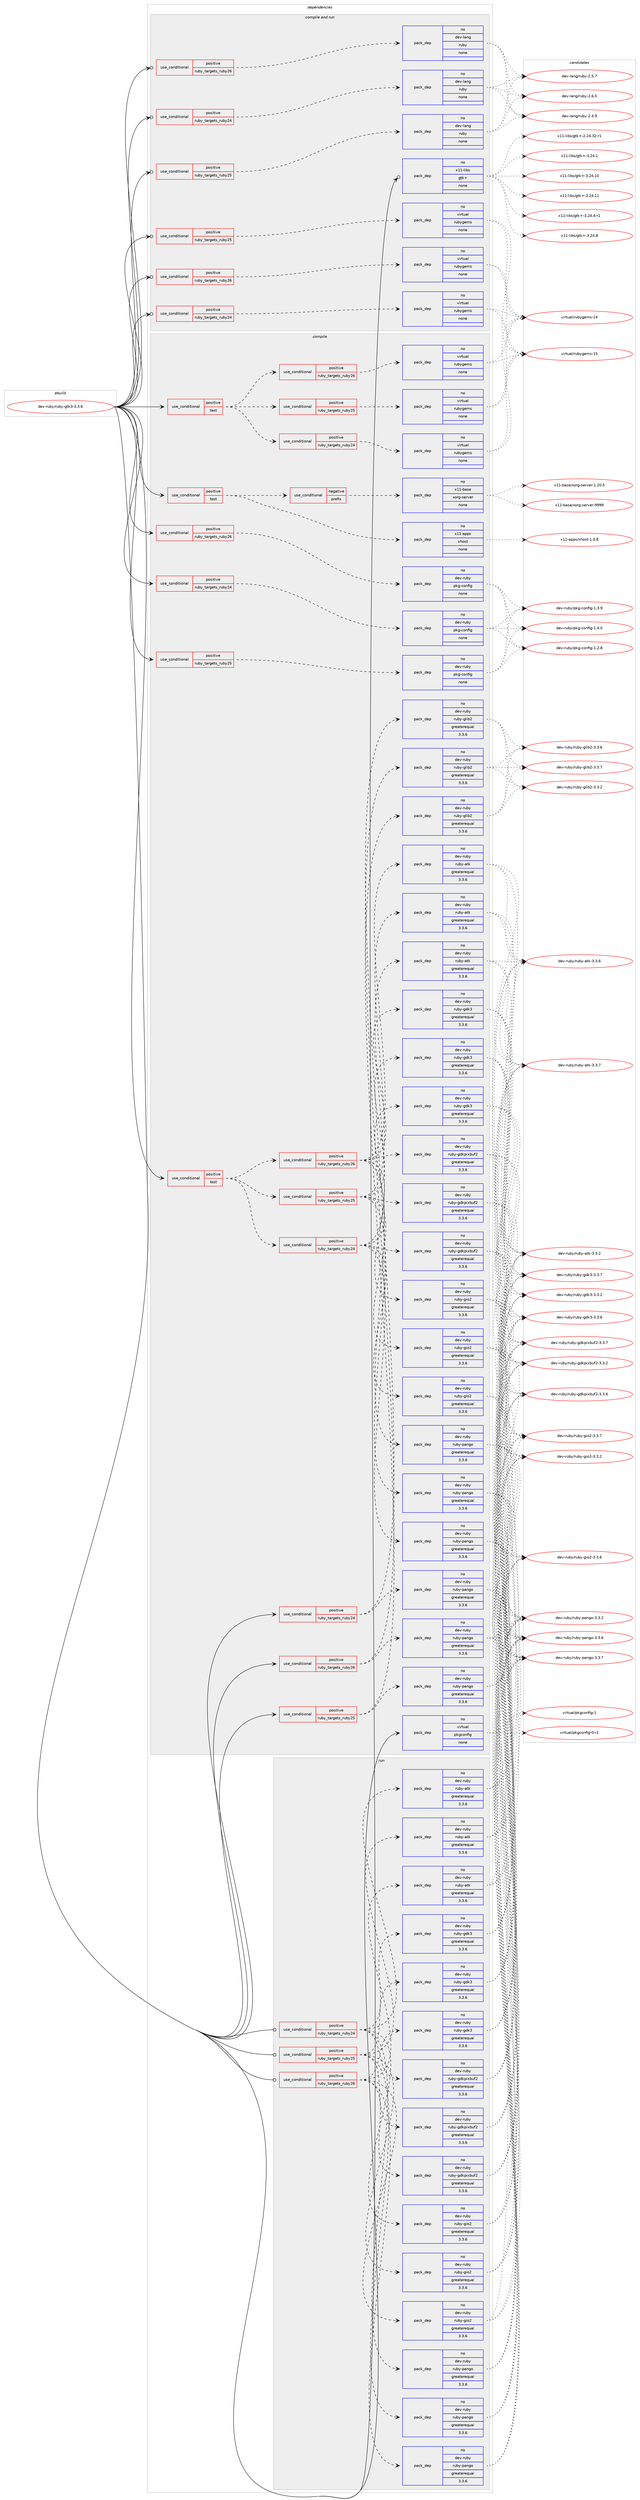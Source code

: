 digraph prolog {

# *************
# Graph options
# *************

newrank=true;
concentrate=true;
compound=true;
graph [rankdir=LR,fontname=Helvetica,fontsize=10,ranksep=1.5];#, ranksep=2.5, nodesep=0.2];
edge  [arrowhead=vee];
node  [fontname=Helvetica,fontsize=10];

# **********
# The ebuild
# **********

subgraph cluster_leftcol {
color=gray;
rank=same;
label=<<i>ebuild</i>>;
id [label="dev-ruby/ruby-gtk3-3.3.6", color=red, width=4, href="../dev-ruby/ruby-gtk3-3.3.6.svg"];
}

# ****************
# The dependencies
# ****************

subgraph cluster_midcol {
color=gray;
label=<<i>dependencies</i>>;
subgraph cluster_compile {
fillcolor="#eeeeee";
style=filled;
label=<<i>compile</i>>;
subgraph cond175447 {
dependency711451 [label=<<TABLE BORDER="0" CELLBORDER="1" CELLSPACING="0" CELLPADDING="4"><TR><TD ROWSPAN="3" CELLPADDING="10">use_conditional</TD></TR><TR><TD>positive</TD></TR><TR><TD>ruby_targets_ruby24</TD></TR></TABLE>>, shape=none, color=red];
subgraph pack523974 {
dependency711452 [label=<<TABLE BORDER="0" CELLBORDER="1" CELLSPACING="0" CELLPADDING="4" WIDTH="220"><TR><TD ROWSPAN="6" CELLPADDING="30">pack_dep</TD></TR><TR><TD WIDTH="110">no</TD></TR><TR><TD>dev-ruby</TD></TR><TR><TD>pkg-config</TD></TR><TR><TD>none</TD></TR><TR><TD></TD></TR></TABLE>>, shape=none, color=blue];
}
dependency711451:e -> dependency711452:w [weight=20,style="dashed",arrowhead="vee"];
}
id:e -> dependency711451:w [weight=20,style="solid",arrowhead="vee"];
subgraph cond175448 {
dependency711453 [label=<<TABLE BORDER="0" CELLBORDER="1" CELLSPACING="0" CELLPADDING="4"><TR><TD ROWSPAN="3" CELLPADDING="10">use_conditional</TD></TR><TR><TD>positive</TD></TR><TR><TD>ruby_targets_ruby24</TD></TR></TABLE>>, shape=none, color=red];
subgraph pack523975 {
dependency711454 [label=<<TABLE BORDER="0" CELLBORDER="1" CELLSPACING="0" CELLPADDING="4" WIDTH="220"><TR><TD ROWSPAN="6" CELLPADDING="30">pack_dep</TD></TR><TR><TD WIDTH="110">no</TD></TR><TR><TD>dev-ruby</TD></TR><TR><TD>ruby-glib2</TD></TR><TR><TD>greaterequal</TD></TR><TR><TD>3.3.6</TD></TR></TABLE>>, shape=none, color=blue];
}
dependency711453:e -> dependency711454:w [weight=20,style="dashed",arrowhead="vee"];
subgraph pack523976 {
dependency711455 [label=<<TABLE BORDER="0" CELLBORDER="1" CELLSPACING="0" CELLPADDING="4" WIDTH="220"><TR><TD ROWSPAN="6" CELLPADDING="30">pack_dep</TD></TR><TR><TD WIDTH="110">no</TD></TR><TR><TD>dev-ruby</TD></TR><TR><TD>ruby-pango</TD></TR><TR><TD>greaterequal</TD></TR><TR><TD>3.3.6</TD></TR></TABLE>>, shape=none, color=blue];
}
dependency711453:e -> dependency711455:w [weight=20,style="dashed",arrowhead="vee"];
}
id:e -> dependency711453:w [weight=20,style="solid",arrowhead="vee"];
subgraph cond175449 {
dependency711456 [label=<<TABLE BORDER="0" CELLBORDER="1" CELLSPACING="0" CELLPADDING="4"><TR><TD ROWSPAN="3" CELLPADDING="10">use_conditional</TD></TR><TR><TD>positive</TD></TR><TR><TD>ruby_targets_ruby25</TD></TR></TABLE>>, shape=none, color=red];
subgraph pack523977 {
dependency711457 [label=<<TABLE BORDER="0" CELLBORDER="1" CELLSPACING="0" CELLPADDING="4" WIDTH="220"><TR><TD ROWSPAN="6" CELLPADDING="30">pack_dep</TD></TR><TR><TD WIDTH="110">no</TD></TR><TR><TD>dev-ruby</TD></TR><TR><TD>pkg-config</TD></TR><TR><TD>none</TD></TR><TR><TD></TD></TR></TABLE>>, shape=none, color=blue];
}
dependency711456:e -> dependency711457:w [weight=20,style="dashed",arrowhead="vee"];
}
id:e -> dependency711456:w [weight=20,style="solid",arrowhead="vee"];
subgraph cond175450 {
dependency711458 [label=<<TABLE BORDER="0" CELLBORDER="1" CELLSPACING="0" CELLPADDING="4"><TR><TD ROWSPAN="3" CELLPADDING="10">use_conditional</TD></TR><TR><TD>positive</TD></TR><TR><TD>ruby_targets_ruby25</TD></TR></TABLE>>, shape=none, color=red];
subgraph pack523978 {
dependency711459 [label=<<TABLE BORDER="0" CELLBORDER="1" CELLSPACING="0" CELLPADDING="4" WIDTH="220"><TR><TD ROWSPAN="6" CELLPADDING="30">pack_dep</TD></TR><TR><TD WIDTH="110">no</TD></TR><TR><TD>dev-ruby</TD></TR><TR><TD>ruby-glib2</TD></TR><TR><TD>greaterequal</TD></TR><TR><TD>3.3.6</TD></TR></TABLE>>, shape=none, color=blue];
}
dependency711458:e -> dependency711459:w [weight=20,style="dashed",arrowhead="vee"];
subgraph pack523979 {
dependency711460 [label=<<TABLE BORDER="0" CELLBORDER="1" CELLSPACING="0" CELLPADDING="4" WIDTH="220"><TR><TD ROWSPAN="6" CELLPADDING="30">pack_dep</TD></TR><TR><TD WIDTH="110">no</TD></TR><TR><TD>dev-ruby</TD></TR><TR><TD>ruby-pango</TD></TR><TR><TD>greaterequal</TD></TR><TR><TD>3.3.6</TD></TR></TABLE>>, shape=none, color=blue];
}
dependency711458:e -> dependency711460:w [weight=20,style="dashed",arrowhead="vee"];
}
id:e -> dependency711458:w [weight=20,style="solid",arrowhead="vee"];
subgraph cond175451 {
dependency711461 [label=<<TABLE BORDER="0" CELLBORDER="1" CELLSPACING="0" CELLPADDING="4"><TR><TD ROWSPAN="3" CELLPADDING="10">use_conditional</TD></TR><TR><TD>positive</TD></TR><TR><TD>ruby_targets_ruby26</TD></TR></TABLE>>, shape=none, color=red];
subgraph pack523980 {
dependency711462 [label=<<TABLE BORDER="0" CELLBORDER="1" CELLSPACING="0" CELLPADDING="4" WIDTH="220"><TR><TD ROWSPAN="6" CELLPADDING="30">pack_dep</TD></TR><TR><TD WIDTH="110">no</TD></TR><TR><TD>dev-ruby</TD></TR><TR><TD>pkg-config</TD></TR><TR><TD>none</TD></TR><TR><TD></TD></TR></TABLE>>, shape=none, color=blue];
}
dependency711461:e -> dependency711462:w [weight=20,style="dashed",arrowhead="vee"];
}
id:e -> dependency711461:w [weight=20,style="solid",arrowhead="vee"];
subgraph cond175452 {
dependency711463 [label=<<TABLE BORDER="0" CELLBORDER="1" CELLSPACING="0" CELLPADDING="4"><TR><TD ROWSPAN="3" CELLPADDING="10">use_conditional</TD></TR><TR><TD>positive</TD></TR><TR><TD>ruby_targets_ruby26</TD></TR></TABLE>>, shape=none, color=red];
subgraph pack523981 {
dependency711464 [label=<<TABLE BORDER="0" CELLBORDER="1" CELLSPACING="0" CELLPADDING="4" WIDTH="220"><TR><TD ROWSPAN="6" CELLPADDING="30">pack_dep</TD></TR><TR><TD WIDTH="110">no</TD></TR><TR><TD>dev-ruby</TD></TR><TR><TD>ruby-glib2</TD></TR><TR><TD>greaterequal</TD></TR><TR><TD>3.3.6</TD></TR></TABLE>>, shape=none, color=blue];
}
dependency711463:e -> dependency711464:w [weight=20,style="dashed",arrowhead="vee"];
subgraph pack523982 {
dependency711465 [label=<<TABLE BORDER="0" CELLBORDER="1" CELLSPACING="0" CELLPADDING="4" WIDTH="220"><TR><TD ROWSPAN="6" CELLPADDING="30">pack_dep</TD></TR><TR><TD WIDTH="110">no</TD></TR><TR><TD>dev-ruby</TD></TR><TR><TD>ruby-pango</TD></TR><TR><TD>greaterequal</TD></TR><TR><TD>3.3.6</TD></TR></TABLE>>, shape=none, color=blue];
}
dependency711463:e -> dependency711465:w [weight=20,style="dashed",arrowhead="vee"];
}
id:e -> dependency711463:w [weight=20,style="solid",arrowhead="vee"];
subgraph cond175453 {
dependency711466 [label=<<TABLE BORDER="0" CELLBORDER="1" CELLSPACING="0" CELLPADDING="4"><TR><TD ROWSPAN="3" CELLPADDING="10">use_conditional</TD></TR><TR><TD>positive</TD></TR><TR><TD>test</TD></TR></TABLE>>, shape=none, color=red];
subgraph cond175454 {
dependency711467 [label=<<TABLE BORDER="0" CELLBORDER="1" CELLSPACING="0" CELLPADDING="4"><TR><TD ROWSPAN="3" CELLPADDING="10">use_conditional</TD></TR><TR><TD>negative</TD></TR><TR><TD>prefix</TD></TR></TABLE>>, shape=none, color=red];
subgraph pack523983 {
dependency711468 [label=<<TABLE BORDER="0" CELLBORDER="1" CELLSPACING="0" CELLPADDING="4" WIDTH="220"><TR><TD ROWSPAN="6" CELLPADDING="30">pack_dep</TD></TR><TR><TD WIDTH="110">no</TD></TR><TR><TD>x11-base</TD></TR><TR><TD>xorg-server</TD></TR><TR><TD>none</TD></TR><TR><TD></TD></TR></TABLE>>, shape=none, color=blue];
}
dependency711467:e -> dependency711468:w [weight=20,style="dashed",arrowhead="vee"];
}
dependency711466:e -> dependency711467:w [weight=20,style="dashed",arrowhead="vee"];
subgraph pack523984 {
dependency711469 [label=<<TABLE BORDER="0" CELLBORDER="1" CELLSPACING="0" CELLPADDING="4" WIDTH="220"><TR><TD ROWSPAN="6" CELLPADDING="30">pack_dep</TD></TR><TR><TD WIDTH="110">no</TD></TR><TR><TD>x11-apps</TD></TR><TR><TD>xhost</TD></TR><TR><TD>none</TD></TR><TR><TD></TD></TR></TABLE>>, shape=none, color=blue];
}
dependency711466:e -> dependency711469:w [weight=20,style="dashed",arrowhead="vee"];
}
id:e -> dependency711466:w [weight=20,style="solid",arrowhead="vee"];
subgraph cond175455 {
dependency711470 [label=<<TABLE BORDER="0" CELLBORDER="1" CELLSPACING="0" CELLPADDING="4"><TR><TD ROWSPAN="3" CELLPADDING="10">use_conditional</TD></TR><TR><TD>positive</TD></TR><TR><TD>test</TD></TR></TABLE>>, shape=none, color=red];
subgraph cond175456 {
dependency711471 [label=<<TABLE BORDER="0" CELLBORDER="1" CELLSPACING="0" CELLPADDING="4"><TR><TD ROWSPAN="3" CELLPADDING="10">use_conditional</TD></TR><TR><TD>positive</TD></TR><TR><TD>ruby_targets_ruby24</TD></TR></TABLE>>, shape=none, color=red];
subgraph pack523985 {
dependency711472 [label=<<TABLE BORDER="0" CELLBORDER="1" CELLSPACING="0" CELLPADDING="4" WIDTH="220"><TR><TD ROWSPAN="6" CELLPADDING="30">pack_dep</TD></TR><TR><TD WIDTH="110">no</TD></TR><TR><TD>dev-ruby</TD></TR><TR><TD>ruby-atk</TD></TR><TR><TD>greaterequal</TD></TR><TR><TD>3.3.6</TD></TR></TABLE>>, shape=none, color=blue];
}
dependency711471:e -> dependency711472:w [weight=20,style="dashed",arrowhead="vee"];
subgraph pack523986 {
dependency711473 [label=<<TABLE BORDER="0" CELLBORDER="1" CELLSPACING="0" CELLPADDING="4" WIDTH="220"><TR><TD ROWSPAN="6" CELLPADDING="30">pack_dep</TD></TR><TR><TD WIDTH="110">no</TD></TR><TR><TD>dev-ruby</TD></TR><TR><TD>ruby-gdk3</TD></TR><TR><TD>greaterequal</TD></TR><TR><TD>3.3.6</TD></TR></TABLE>>, shape=none, color=blue];
}
dependency711471:e -> dependency711473:w [weight=20,style="dashed",arrowhead="vee"];
subgraph pack523987 {
dependency711474 [label=<<TABLE BORDER="0" CELLBORDER="1" CELLSPACING="0" CELLPADDING="4" WIDTH="220"><TR><TD ROWSPAN="6" CELLPADDING="30">pack_dep</TD></TR><TR><TD WIDTH="110">no</TD></TR><TR><TD>dev-ruby</TD></TR><TR><TD>ruby-gdkpixbuf2</TD></TR><TR><TD>greaterequal</TD></TR><TR><TD>3.3.6</TD></TR></TABLE>>, shape=none, color=blue];
}
dependency711471:e -> dependency711474:w [weight=20,style="dashed",arrowhead="vee"];
subgraph pack523988 {
dependency711475 [label=<<TABLE BORDER="0" CELLBORDER="1" CELLSPACING="0" CELLPADDING="4" WIDTH="220"><TR><TD ROWSPAN="6" CELLPADDING="30">pack_dep</TD></TR><TR><TD WIDTH="110">no</TD></TR><TR><TD>dev-ruby</TD></TR><TR><TD>ruby-gio2</TD></TR><TR><TD>greaterequal</TD></TR><TR><TD>3.3.6</TD></TR></TABLE>>, shape=none, color=blue];
}
dependency711471:e -> dependency711475:w [weight=20,style="dashed",arrowhead="vee"];
subgraph pack523989 {
dependency711476 [label=<<TABLE BORDER="0" CELLBORDER="1" CELLSPACING="0" CELLPADDING="4" WIDTH="220"><TR><TD ROWSPAN="6" CELLPADDING="30">pack_dep</TD></TR><TR><TD WIDTH="110">no</TD></TR><TR><TD>dev-ruby</TD></TR><TR><TD>ruby-pango</TD></TR><TR><TD>greaterequal</TD></TR><TR><TD>3.3.6</TD></TR></TABLE>>, shape=none, color=blue];
}
dependency711471:e -> dependency711476:w [weight=20,style="dashed",arrowhead="vee"];
}
dependency711470:e -> dependency711471:w [weight=20,style="dashed",arrowhead="vee"];
subgraph cond175457 {
dependency711477 [label=<<TABLE BORDER="0" CELLBORDER="1" CELLSPACING="0" CELLPADDING="4"><TR><TD ROWSPAN="3" CELLPADDING="10">use_conditional</TD></TR><TR><TD>positive</TD></TR><TR><TD>ruby_targets_ruby25</TD></TR></TABLE>>, shape=none, color=red];
subgraph pack523990 {
dependency711478 [label=<<TABLE BORDER="0" CELLBORDER="1" CELLSPACING="0" CELLPADDING="4" WIDTH="220"><TR><TD ROWSPAN="6" CELLPADDING="30">pack_dep</TD></TR><TR><TD WIDTH="110">no</TD></TR><TR><TD>dev-ruby</TD></TR><TR><TD>ruby-atk</TD></TR><TR><TD>greaterequal</TD></TR><TR><TD>3.3.6</TD></TR></TABLE>>, shape=none, color=blue];
}
dependency711477:e -> dependency711478:w [weight=20,style="dashed",arrowhead="vee"];
subgraph pack523991 {
dependency711479 [label=<<TABLE BORDER="0" CELLBORDER="1" CELLSPACING="0" CELLPADDING="4" WIDTH="220"><TR><TD ROWSPAN="6" CELLPADDING="30">pack_dep</TD></TR><TR><TD WIDTH="110">no</TD></TR><TR><TD>dev-ruby</TD></TR><TR><TD>ruby-gdk3</TD></TR><TR><TD>greaterequal</TD></TR><TR><TD>3.3.6</TD></TR></TABLE>>, shape=none, color=blue];
}
dependency711477:e -> dependency711479:w [weight=20,style="dashed",arrowhead="vee"];
subgraph pack523992 {
dependency711480 [label=<<TABLE BORDER="0" CELLBORDER="1" CELLSPACING="0" CELLPADDING="4" WIDTH="220"><TR><TD ROWSPAN="6" CELLPADDING="30">pack_dep</TD></TR><TR><TD WIDTH="110">no</TD></TR><TR><TD>dev-ruby</TD></TR><TR><TD>ruby-gdkpixbuf2</TD></TR><TR><TD>greaterequal</TD></TR><TR><TD>3.3.6</TD></TR></TABLE>>, shape=none, color=blue];
}
dependency711477:e -> dependency711480:w [weight=20,style="dashed",arrowhead="vee"];
subgraph pack523993 {
dependency711481 [label=<<TABLE BORDER="0" CELLBORDER="1" CELLSPACING="0" CELLPADDING="4" WIDTH="220"><TR><TD ROWSPAN="6" CELLPADDING="30">pack_dep</TD></TR><TR><TD WIDTH="110">no</TD></TR><TR><TD>dev-ruby</TD></TR><TR><TD>ruby-gio2</TD></TR><TR><TD>greaterequal</TD></TR><TR><TD>3.3.6</TD></TR></TABLE>>, shape=none, color=blue];
}
dependency711477:e -> dependency711481:w [weight=20,style="dashed",arrowhead="vee"];
subgraph pack523994 {
dependency711482 [label=<<TABLE BORDER="0" CELLBORDER="1" CELLSPACING="0" CELLPADDING="4" WIDTH="220"><TR><TD ROWSPAN="6" CELLPADDING="30">pack_dep</TD></TR><TR><TD WIDTH="110">no</TD></TR><TR><TD>dev-ruby</TD></TR><TR><TD>ruby-pango</TD></TR><TR><TD>greaterequal</TD></TR><TR><TD>3.3.6</TD></TR></TABLE>>, shape=none, color=blue];
}
dependency711477:e -> dependency711482:w [weight=20,style="dashed",arrowhead="vee"];
}
dependency711470:e -> dependency711477:w [weight=20,style="dashed",arrowhead="vee"];
subgraph cond175458 {
dependency711483 [label=<<TABLE BORDER="0" CELLBORDER="1" CELLSPACING="0" CELLPADDING="4"><TR><TD ROWSPAN="3" CELLPADDING="10">use_conditional</TD></TR><TR><TD>positive</TD></TR><TR><TD>ruby_targets_ruby26</TD></TR></TABLE>>, shape=none, color=red];
subgraph pack523995 {
dependency711484 [label=<<TABLE BORDER="0" CELLBORDER="1" CELLSPACING="0" CELLPADDING="4" WIDTH="220"><TR><TD ROWSPAN="6" CELLPADDING="30">pack_dep</TD></TR><TR><TD WIDTH="110">no</TD></TR><TR><TD>dev-ruby</TD></TR><TR><TD>ruby-atk</TD></TR><TR><TD>greaterequal</TD></TR><TR><TD>3.3.6</TD></TR></TABLE>>, shape=none, color=blue];
}
dependency711483:e -> dependency711484:w [weight=20,style="dashed",arrowhead="vee"];
subgraph pack523996 {
dependency711485 [label=<<TABLE BORDER="0" CELLBORDER="1" CELLSPACING="0" CELLPADDING="4" WIDTH="220"><TR><TD ROWSPAN="6" CELLPADDING="30">pack_dep</TD></TR><TR><TD WIDTH="110">no</TD></TR><TR><TD>dev-ruby</TD></TR><TR><TD>ruby-gdk3</TD></TR><TR><TD>greaterequal</TD></TR><TR><TD>3.3.6</TD></TR></TABLE>>, shape=none, color=blue];
}
dependency711483:e -> dependency711485:w [weight=20,style="dashed",arrowhead="vee"];
subgraph pack523997 {
dependency711486 [label=<<TABLE BORDER="0" CELLBORDER="1" CELLSPACING="0" CELLPADDING="4" WIDTH="220"><TR><TD ROWSPAN="6" CELLPADDING="30">pack_dep</TD></TR><TR><TD WIDTH="110">no</TD></TR><TR><TD>dev-ruby</TD></TR><TR><TD>ruby-gdkpixbuf2</TD></TR><TR><TD>greaterequal</TD></TR><TR><TD>3.3.6</TD></TR></TABLE>>, shape=none, color=blue];
}
dependency711483:e -> dependency711486:w [weight=20,style="dashed",arrowhead="vee"];
subgraph pack523998 {
dependency711487 [label=<<TABLE BORDER="0" CELLBORDER="1" CELLSPACING="0" CELLPADDING="4" WIDTH="220"><TR><TD ROWSPAN="6" CELLPADDING="30">pack_dep</TD></TR><TR><TD WIDTH="110">no</TD></TR><TR><TD>dev-ruby</TD></TR><TR><TD>ruby-gio2</TD></TR><TR><TD>greaterequal</TD></TR><TR><TD>3.3.6</TD></TR></TABLE>>, shape=none, color=blue];
}
dependency711483:e -> dependency711487:w [weight=20,style="dashed",arrowhead="vee"];
subgraph pack523999 {
dependency711488 [label=<<TABLE BORDER="0" CELLBORDER="1" CELLSPACING="0" CELLPADDING="4" WIDTH="220"><TR><TD ROWSPAN="6" CELLPADDING="30">pack_dep</TD></TR><TR><TD WIDTH="110">no</TD></TR><TR><TD>dev-ruby</TD></TR><TR><TD>ruby-pango</TD></TR><TR><TD>greaterequal</TD></TR><TR><TD>3.3.6</TD></TR></TABLE>>, shape=none, color=blue];
}
dependency711483:e -> dependency711488:w [weight=20,style="dashed",arrowhead="vee"];
}
dependency711470:e -> dependency711483:w [weight=20,style="dashed",arrowhead="vee"];
}
id:e -> dependency711470:w [weight=20,style="solid",arrowhead="vee"];
subgraph cond175459 {
dependency711489 [label=<<TABLE BORDER="0" CELLBORDER="1" CELLSPACING="0" CELLPADDING="4"><TR><TD ROWSPAN="3" CELLPADDING="10">use_conditional</TD></TR><TR><TD>positive</TD></TR><TR><TD>test</TD></TR></TABLE>>, shape=none, color=red];
subgraph cond175460 {
dependency711490 [label=<<TABLE BORDER="0" CELLBORDER="1" CELLSPACING="0" CELLPADDING="4"><TR><TD ROWSPAN="3" CELLPADDING="10">use_conditional</TD></TR><TR><TD>positive</TD></TR><TR><TD>ruby_targets_ruby24</TD></TR></TABLE>>, shape=none, color=red];
subgraph pack524000 {
dependency711491 [label=<<TABLE BORDER="0" CELLBORDER="1" CELLSPACING="0" CELLPADDING="4" WIDTH="220"><TR><TD ROWSPAN="6" CELLPADDING="30">pack_dep</TD></TR><TR><TD WIDTH="110">no</TD></TR><TR><TD>virtual</TD></TR><TR><TD>rubygems</TD></TR><TR><TD>none</TD></TR><TR><TD></TD></TR></TABLE>>, shape=none, color=blue];
}
dependency711490:e -> dependency711491:w [weight=20,style="dashed",arrowhead="vee"];
}
dependency711489:e -> dependency711490:w [weight=20,style="dashed",arrowhead="vee"];
subgraph cond175461 {
dependency711492 [label=<<TABLE BORDER="0" CELLBORDER="1" CELLSPACING="0" CELLPADDING="4"><TR><TD ROWSPAN="3" CELLPADDING="10">use_conditional</TD></TR><TR><TD>positive</TD></TR><TR><TD>ruby_targets_ruby25</TD></TR></TABLE>>, shape=none, color=red];
subgraph pack524001 {
dependency711493 [label=<<TABLE BORDER="0" CELLBORDER="1" CELLSPACING="0" CELLPADDING="4" WIDTH="220"><TR><TD ROWSPAN="6" CELLPADDING="30">pack_dep</TD></TR><TR><TD WIDTH="110">no</TD></TR><TR><TD>virtual</TD></TR><TR><TD>rubygems</TD></TR><TR><TD>none</TD></TR><TR><TD></TD></TR></TABLE>>, shape=none, color=blue];
}
dependency711492:e -> dependency711493:w [weight=20,style="dashed",arrowhead="vee"];
}
dependency711489:e -> dependency711492:w [weight=20,style="dashed",arrowhead="vee"];
subgraph cond175462 {
dependency711494 [label=<<TABLE BORDER="0" CELLBORDER="1" CELLSPACING="0" CELLPADDING="4"><TR><TD ROWSPAN="3" CELLPADDING="10">use_conditional</TD></TR><TR><TD>positive</TD></TR><TR><TD>ruby_targets_ruby26</TD></TR></TABLE>>, shape=none, color=red];
subgraph pack524002 {
dependency711495 [label=<<TABLE BORDER="0" CELLBORDER="1" CELLSPACING="0" CELLPADDING="4" WIDTH="220"><TR><TD ROWSPAN="6" CELLPADDING="30">pack_dep</TD></TR><TR><TD WIDTH="110">no</TD></TR><TR><TD>virtual</TD></TR><TR><TD>rubygems</TD></TR><TR><TD>none</TD></TR><TR><TD></TD></TR></TABLE>>, shape=none, color=blue];
}
dependency711494:e -> dependency711495:w [weight=20,style="dashed",arrowhead="vee"];
}
dependency711489:e -> dependency711494:w [weight=20,style="dashed",arrowhead="vee"];
}
id:e -> dependency711489:w [weight=20,style="solid",arrowhead="vee"];
subgraph pack524003 {
dependency711496 [label=<<TABLE BORDER="0" CELLBORDER="1" CELLSPACING="0" CELLPADDING="4" WIDTH="220"><TR><TD ROWSPAN="6" CELLPADDING="30">pack_dep</TD></TR><TR><TD WIDTH="110">no</TD></TR><TR><TD>virtual</TD></TR><TR><TD>pkgconfig</TD></TR><TR><TD>none</TD></TR><TR><TD></TD></TR></TABLE>>, shape=none, color=blue];
}
id:e -> dependency711496:w [weight=20,style="solid",arrowhead="vee"];
}
subgraph cluster_compileandrun {
fillcolor="#eeeeee";
style=filled;
label=<<i>compile and run</i>>;
subgraph cond175463 {
dependency711497 [label=<<TABLE BORDER="0" CELLBORDER="1" CELLSPACING="0" CELLPADDING="4"><TR><TD ROWSPAN="3" CELLPADDING="10">use_conditional</TD></TR><TR><TD>positive</TD></TR><TR><TD>ruby_targets_ruby24</TD></TR></TABLE>>, shape=none, color=red];
subgraph pack524004 {
dependency711498 [label=<<TABLE BORDER="0" CELLBORDER="1" CELLSPACING="0" CELLPADDING="4" WIDTH="220"><TR><TD ROWSPAN="6" CELLPADDING="30">pack_dep</TD></TR><TR><TD WIDTH="110">no</TD></TR><TR><TD>dev-lang</TD></TR><TR><TD>ruby</TD></TR><TR><TD>none</TD></TR><TR><TD></TD></TR></TABLE>>, shape=none, color=blue];
}
dependency711497:e -> dependency711498:w [weight=20,style="dashed",arrowhead="vee"];
}
id:e -> dependency711497:w [weight=20,style="solid",arrowhead="odotvee"];
subgraph cond175464 {
dependency711499 [label=<<TABLE BORDER="0" CELLBORDER="1" CELLSPACING="0" CELLPADDING="4"><TR><TD ROWSPAN="3" CELLPADDING="10">use_conditional</TD></TR><TR><TD>positive</TD></TR><TR><TD>ruby_targets_ruby24</TD></TR></TABLE>>, shape=none, color=red];
subgraph pack524005 {
dependency711500 [label=<<TABLE BORDER="0" CELLBORDER="1" CELLSPACING="0" CELLPADDING="4" WIDTH="220"><TR><TD ROWSPAN="6" CELLPADDING="30">pack_dep</TD></TR><TR><TD WIDTH="110">no</TD></TR><TR><TD>virtual</TD></TR><TR><TD>rubygems</TD></TR><TR><TD>none</TD></TR><TR><TD></TD></TR></TABLE>>, shape=none, color=blue];
}
dependency711499:e -> dependency711500:w [weight=20,style="dashed",arrowhead="vee"];
}
id:e -> dependency711499:w [weight=20,style="solid",arrowhead="odotvee"];
subgraph cond175465 {
dependency711501 [label=<<TABLE BORDER="0" CELLBORDER="1" CELLSPACING="0" CELLPADDING="4"><TR><TD ROWSPAN="3" CELLPADDING="10">use_conditional</TD></TR><TR><TD>positive</TD></TR><TR><TD>ruby_targets_ruby25</TD></TR></TABLE>>, shape=none, color=red];
subgraph pack524006 {
dependency711502 [label=<<TABLE BORDER="0" CELLBORDER="1" CELLSPACING="0" CELLPADDING="4" WIDTH="220"><TR><TD ROWSPAN="6" CELLPADDING="30">pack_dep</TD></TR><TR><TD WIDTH="110">no</TD></TR><TR><TD>dev-lang</TD></TR><TR><TD>ruby</TD></TR><TR><TD>none</TD></TR><TR><TD></TD></TR></TABLE>>, shape=none, color=blue];
}
dependency711501:e -> dependency711502:w [weight=20,style="dashed",arrowhead="vee"];
}
id:e -> dependency711501:w [weight=20,style="solid",arrowhead="odotvee"];
subgraph cond175466 {
dependency711503 [label=<<TABLE BORDER="0" CELLBORDER="1" CELLSPACING="0" CELLPADDING="4"><TR><TD ROWSPAN="3" CELLPADDING="10">use_conditional</TD></TR><TR><TD>positive</TD></TR><TR><TD>ruby_targets_ruby25</TD></TR></TABLE>>, shape=none, color=red];
subgraph pack524007 {
dependency711504 [label=<<TABLE BORDER="0" CELLBORDER="1" CELLSPACING="0" CELLPADDING="4" WIDTH="220"><TR><TD ROWSPAN="6" CELLPADDING="30">pack_dep</TD></TR><TR><TD WIDTH="110">no</TD></TR><TR><TD>virtual</TD></TR><TR><TD>rubygems</TD></TR><TR><TD>none</TD></TR><TR><TD></TD></TR></TABLE>>, shape=none, color=blue];
}
dependency711503:e -> dependency711504:w [weight=20,style="dashed",arrowhead="vee"];
}
id:e -> dependency711503:w [weight=20,style="solid",arrowhead="odotvee"];
subgraph cond175467 {
dependency711505 [label=<<TABLE BORDER="0" CELLBORDER="1" CELLSPACING="0" CELLPADDING="4"><TR><TD ROWSPAN="3" CELLPADDING="10">use_conditional</TD></TR><TR><TD>positive</TD></TR><TR><TD>ruby_targets_ruby26</TD></TR></TABLE>>, shape=none, color=red];
subgraph pack524008 {
dependency711506 [label=<<TABLE BORDER="0" CELLBORDER="1" CELLSPACING="0" CELLPADDING="4" WIDTH="220"><TR><TD ROWSPAN="6" CELLPADDING="30">pack_dep</TD></TR><TR><TD WIDTH="110">no</TD></TR><TR><TD>dev-lang</TD></TR><TR><TD>ruby</TD></TR><TR><TD>none</TD></TR><TR><TD></TD></TR></TABLE>>, shape=none, color=blue];
}
dependency711505:e -> dependency711506:w [weight=20,style="dashed",arrowhead="vee"];
}
id:e -> dependency711505:w [weight=20,style="solid",arrowhead="odotvee"];
subgraph cond175468 {
dependency711507 [label=<<TABLE BORDER="0" CELLBORDER="1" CELLSPACING="0" CELLPADDING="4"><TR><TD ROWSPAN="3" CELLPADDING="10">use_conditional</TD></TR><TR><TD>positive</TD></TR><TR><TD>ruby_targets_ruby26</TD></TR></TABLE>>, shape=none, color=red];
subgraph pack524009 {
dependency711508 [label=<<TABLE BORDER="0" CELLBORDER="1" CELLSPACING="0" CELLPADDING="4" WIDTH="220"><TR><TD ROWSPAN="6" CELLPADDING="30">pack_dep</TD></TR><TR><TD WIDTH="110">no</TD></TR><TR><TD>virtual</TD></TR><TR><TD>rubygems</TD></TR><TR><TD>none</TD></TR><TR><TD></TD></TR></TABLE>>, shape=none, color=blue];
}
dependency711507:e -> dependency711508:w [weight=20,style="dashed",arrowhead="vee"];
}
id:e -> dependency711507:w [weight=20,style="solid",arrowhead="odotvee"];
subgraph pack524010 {
dependency711509 [label=<<TABLE BORDER="0" CELLBORDER="1" CELLSPACING="0" CELLPADDING="4" WIDTH="220"><TR><TD ROWSPAN="6" CELLPADDING="30">pack_dep</TD></TR><TR><TD WIDTH="110">no</TD></TR><TR><TD>x11-libs</TD></TR><TR><TD>gtk+</TD></TR><TR><TD>none</TD></TR><TR><TD></TD></TR></TABLE>>, shape=none, color=blue];
}
id:e -> dependency711509:w [weight=20,style="solid",arrowhead="odotvee"];
}
subgraph cluster_run {
fillcolor="#eeeeee";
style=filled;
label=<<i>run</i>>;
subgraph cond175469 {
dependency711510 [label=<<TABLE BORDER="0" CELLBORDER="1" CELLSPACING="0" CELLPADDING="4"><TR><TD ROWSPAN="3" CELLPADDING="10">use_conditional</TD></TR><TR><TD>positive</TD></TR><TR><TD>ruby_targets_ruby24</TD></TR></TABLE>>, shape=none, color=red];
subgraph pack524011 {
dependency711511 [label=<<TABLE BORDER="0" CELLBORDER="1" CELLSPACING="0" CELLPADDING="4" WIDTH="220"><TR><TD ROWSPAN="6" CELLPADDING="30">pack_dep</TD></TR><TR><TD WIDTH="110">no</TD></TR><TR><TD>dev-ruby</TD></TR><TR><TD>ruby-atk</TD></TR><TR><TD>greaterequal</TD></TR><TR><TD>3.3.6</TD></TR></TABLE>>, shape=none, color=blue];
}
dependency711510:e -> dependency711511:w [weight=20,style="dashed",arrowhead="vee"];
subgraph pack524012 {
dependency711512 [label=<<TABLE BORDER="0" CELLBORDER="1" CELLSPACING="0" CELLPADDING="4" WIDTH="220"><TR><TD ROWSPAN="6" CELLPADDING="30">pack_dep</TD></TR><TR><TD WIDTH="110">no</TD></TR><TR><TD>dev-ruby</TD></TR><TR><TD>ruby-gdk3</TD></TR><TR><TD>greaterequal</TD></TR><TR><TD>3.3.6</TD></TR></TABLE>>, shape=none, color=blue];
}
dependency711510:e -> dependency711512:w [weight=20,style="dashed",arrowhead="vee"];
subgraph pack524013 {
dependency711513 [label=<<TABLE BORDER="0" CELLBORDER="1" CELLSPACING="0" CELLPADDING="4" WIDTH="220"><TR><TD ROWSPAN="6" CELLPADDING="30">pack_dep</TD></TR><TR><TD WIDTH="110">no</TD></TR><TR><TD>dev-ruby</TD></TR><TR><TD>ruby-gdkpixbuf2</TD></TR><TR><TD>greaterequal</TD></TR><TR><TD>3.3.6</TD></TR></TABLE>>, shape=none, color=blue];
}
dependency711510:e -> dependency711513:w [weight=20,style="dashed",arrowhead="vee"];
subgraph pack524014 {
dependency711514 [label=<<TABLE BORDER="0" CELLBORDER="1" CELLSPACING="0" CELLPADDING="4" WIDTH="220"><TR><TD ROWSPAN="6" CELLPADDING="30">pack_dep</TD></TR><TR><TD WIDTH="110">no</TD></TR><TR><TD>dev-ruby</TD></TR><TR><TD>ruby-gio2</TD></TR><TR><TD>greaterequal</TD></TR><TR><TD>3.3.6</TD></TR></TABLE>>, shape=none, color=blue];
}
dependency711510:e -> dependency711514:w [weight=20,style="dashed",arrowhead="vee"];
subgraph pack524015 {
dependency711515 [label=<<TABLE BORDER="0" CELLBORDER="1" CELLSPACING="0" CELLPADDING="4" WIDTH="220"><TR><TD ROWSPAN="6" CELLPADDING="30">pack_dep</TD></TR><TR><TD WIDTH="110">no</TD></TR><TR><TD>dev-ruby</TD></TR><TR><TD>ruby-pango</TD></TR><TR><TD>greaterequal</TD></TR><TR><TD>3.3.6</TD></TR></TABLE>>, shape=none, color=blue];
}
dependency711510:e -> dependency711515:w [weight=20,style="dashed",arrowhead="vee"];
}
id:e -> dependency711510:w [weight=20,style="solid",arrowhead="odot"];
subgraph cond175470 {
dependency711516 [label=<<TABLE BORDER="0" CELLBORDER="1" CELLSPACING="0" CELLPADDING="4"><TR><TD ROWSPAN="3" CELLPADDING="10">use_conditional</TD></TR><TR><TD>positive</TD></TR><TR><TD>ruby_targets_ruby25</TD></TR></TABLE>>, shape=none, color=red];
subgraph pack524016 {
dependency711517 [label=<<TABLE BORDER="0" CELLBORDER="1" CELLSPACING="0" CELLPADDING="4" WIDTH="220"><TR><TD ROWSPAN="6" CELLPADDING="30">pack_dep</TD></TR><TR><TD WIDTH="110">no</TD></TR><TR><TD>dev-ruby</TD></TR><TR><TD>ruby-atk</TD></TR><TR><TD>greaterequal</TD></TR><TR><TD>3.3.6</TD></TR></TABLE>>, shape=none, color=blue];
}
dependency711516:e -> dependency711517:w [weight=20,style="dashed",arrowhead="vee"];
subgraph pack524017 {
dependency711518 [label=<<TABLE BORDER="0" CELLBORDER="1" CELLSPACING="0" CELLPADDING="4" WIDTH="220"><TR><TD ROWSPAN="6" CELLPADDING="30">pack_dep</TD></TR><TR><TD WIDTH="110">no</TD></TR><TR><TD>dev-ruby</TD></TR><TR><TD>ruby-gdk3</TD></TR><TR><TD>greaterequal</TD></TR><TR><TD>3.3.6</TD></TR></TABLE>>, shape=none, color=blue];
}
dependency711516:e -> dependency711518:w [weight=20,style="dashed",arrowhead="vee"];
subgraph pack524018 {
dependency711519 [label=<<TABLE BORDER="0" CELLBORDER="1" CELLSPACING="0" CELLPADDING="4" WIDTH="220"><TR><TD ROWSPAN="6" CELLPADDING="30">pack_dep</TD></TR><TR><TD WIDTH="110">no</TD></TR><TR><TD>dev-ruby</TD></TR><TR><TD>ruby-gdkpixbuf2</TD></TR><TR><TD>greaterequal</TD></TR><TR><TD>3.3.6</TD></TR></TABLE>>, shape=none, color=blue];
}
dependency711516:e -> dependency711519:w [weight=20,style="dashed",arrowhead="vee"];
subgraph pack524019 {
dependency711520 [label=<<TABLE BORDER="0" CELLBORDER="1" CELLSPACING="0" CELLPADDING="4" WIDTH="220"><TR><TD ROWSPAN="6" CELLPADDING="30">pack_dep</TD></TR><TR><TD WIDTH="110">no</TD></TR><TR><TD>dev-ruby</TD></TR><TR><TD>ruby-gio2</TD></TR><TR><TD>greaterequal</TD></TR><TR><TD>3.3.6</TD></TR></TABLE>>, shape=none, color=blue];
}
dependency711516:e -> dependency711520:w [weight=20,style="dashed",arrowhead="vee"];
subgraph pack524020 {
dependency711521 [label=<<TABLE BORDER="0" CELLBORDER="1" CELLSPACING="0" CELLPADDING="4" WIDTH="220"><TR><TD ROWSPAN="6" CELLPADDING="30">pack_dep</TD></TR><TR><TD WIDTH="110">no</TD></TR><TR><TD>dev-ruby</TD></TR><TR><TD>ruby-pango</TD></TR><TR><TD>greaterequal</TD></TR><TR><TD>3.3.6</TD></TR></TABLE>>, shape=none, color=blue];
}
dependency711516:e -> dependency711521:w [weight=20,style="dashed",arrowhead="vee"];
}
id:e -> dependency711516:w [weight=20,style="solid",arrowhead="odot"];
subgraph cond175471 {
dependency711522 [label=<<TABLE BORDER="0" CELLBORDER="1" CELLSPACING="0" CELLPADDING="4"><TR><TD ROWSPAN="3" CELLPADDING="10">use_conditional</TD></TR><TR><TD>positive</TD></TR><TR><TD>ruby_targets_ruby26</TD></TR></TABLE>>, shape=none, color=red];
subgraph pack524021 {
dependency711523 [label=<<TABLE BORDER="0" CELLBORDER="1" CELLSPACING="0" CELLPADDING="4" WIDTH="220"><TR><TD ROWSPAN="6" CELLPADDING="30">pack_dep</TD></TR><TR><TD WIDTH="110">no</TD></TR><TR><TD>dev-ruby</TD></TR><TR><TD>ruby-atk</TD></TR><TR><TD>greaterequal</TD></TR><TR><TD>3.3.6</TD></TR></TABLE>>, shape=none, color=blue];
}
dependency711522:e -> dependency711523:w [weight=20,style="dashed",arrowhead="vee"];
subgraph pack524022 {
dependency711524 [label=<<TABLE BORDER="0" CELLBORDER="1" CELLSPACING="0" CELLPADDING="4" WIDTH="220"><TR><TD ROWSPAN="6" CELLPADDING="30">pack_dep</TD></TR><TR><TD WIDTH="110">no</TD></TR><TR><TD>dev-ruby</TD></TR><TR><TD>ruby-gdk3</TD></TR><TR><TD>greaterequal</TD></TR><TR><TD>3.3.6</TD></TR></TABLE>>, shape=none, color=blue];
}
dependency711522:e -> dependency711524:w [weight=20,style="dashed",arrowhead="vee"];
subgraph pack524023 {
dependency711525 [label=<<TABLE BORDER="0" CELLBORDER="1" CELLSPACING="0" CELLPADDING="4" WIDTH="220"><TR><TD ROWSPAN="6" CELLPADDING="30">pack_dep</TD></TR><TR><TD WIDTH="110">no</TD></TR><TR><TD>dev-ruby</TD></TR><TR><TD>ruby-gdkpixbuf2</TD></TR><TR><TD>greaterequal</TD></TR><TR><TD>3.3.6</TD></TR></TABLE>>, shape=none, color=blue];
}
dependency711522:e -> dependency711525:w [weight=20,style="dashed",arrowhead="vee"];
subgraph pack524024 {
dependency711526 [label=<<TABLE BORDER="0" CELLBORDER="1" CELLSPACING="0" CELLPADDING="4" WIDTH="220"><TR><TD ROWSPAN="6" CELLPADDING="30">pack_dep</TD></TR><TR><TD WIDTH="110">no</TD></TR><TR><TD>dev-ruby</TD></TR><TR><TD>ruby-gio2</TD></TR><TR><TD>greaterequal</TD></TR><TR><TD>3.3.6</TD></TR></TABLE>>, shape=none, color=blue];
}
dependency711522:e -> dependency711526:w [weight=20,style="dashed",arrowhead="vee"];
subgraph pack524025 {
dependency711527 [label=<<TABLE BORDER="0" CELLBORDER="1" CELLSPACING="0" CELLPADDING="4" WIDTH="220"><TR><TD ROWSPAN="6" CELLPADDING="30">pack_dep</TD></TR><TR><TD WIDTH="110">no</TD></TR><TR><TD>dev-ruby</TD></TR><TR><TD>ruby-pango</TD></TR><TR><TD>greaterequal</TD></TR><TR><TD>3.3.6</TD></TR></TABLE>>, shape=none, color=blue];
}
dependency711522:e -> dependency711527:w [weight=20,style="dashed",arrowhead="vee"];
}
id:e -> dependency711522:w [weight=20,style="solid",arrowhead="odot"];
}
}

# **************
# The candidates
# **************

subgraph cluster_choices {
rank=same;
color=gray;
label=<<i>candidates</i>>;

subgraph choice523974 {
color=black;
nodesep=1;
choice1001011184511411798121471121071034599111110102105103454946504656 [label="dev-ruby/pkg-config-1.2.8", color=red, width=4,href="../dev-ruby/pkg-config-1.2.8.svg"];
choice1001011184511411798121471121071034599111110102105103454946514657 [label="dev-ruby/pkg-config-1.3.9", color=red, width=4,href="../dev-ruby/pkg-config-1.3.9.svg"];
choice1001011184511411798121471121071034599111110102105103454946524648 [label="dev-ruby/pkg-config-1.4.0", color=red, width=4,href="../dev-ruby/pkg-config-1.4.0.svg"];
dependency711452:e -> choice1001011184511411798121471121071034599111110102105103454946504656:w [style=dotted,weight="100"];
dependency711452:e -> choice1001011184511411798121471121071034599111110102105103454946514657:w [style=dotted,weight="100"];
dependency711452:e -> choice1001011184511411798121471121071034599111110102105103454946524648:w [style=dotted,weight="100"];
}
subgraph choice523975 {
color=black;
nodesep=1;
choice10010111845114117981214711411798121451031081059850455146514650 [label="dev-ruby/ruby-glib2-3.3.2", color=red, width=4,href="../dev-ruby/ruby-glib2-3.3.2.svg"];
choice10010111845114117981214711411798121451031081059850455146514654 [label="dev-ruby/ruby-glib2-3.3.6", color=red, width=4,href="../dev-ruby/ruby-glib2-3.3.6.svg"];
choice10010111845114117981214711411798121451031081059850455146514655 [label="dev-ruby/ruby-glib2-3.3.7", color=red, width=4,href="../dev-ruby/ruby-glib2-3.3.7.svg"];
dependency711454:e -> choice10010111845114117981214711411798121451031081059850455146514650:w [style=dotted,weight="100"];
dependency711454:e -> choice10010111845114117981214711411798121451031081059850455146514654:w [style=dotted,weight="100"];
dependency711454:e -> choice10010111845114117981214711411798121451031081059850455146514655:w [style=dotted,weight="100"];
}
subgraph choice523976 {
color=black;
nodesep=1;
choice100101118451141179812147114117981214511297110103111455146514650 [label="dev-ruby/ruby-pango-3.3.2", color=red, width=4,href="../dev-ruby/ruby-pango-3.3.2.svg"];
choice100101118451141179812147114117981214511297110103111455146514654 [label="dev-ruby/ruby-pango-3.3.6", color=red, width=4,href="../dev-ruby/ruby-pango-3.3.6.svg"];
choice100101118451141179812147114117981214511297110103111455146514655 [label="dev-ruby/ruby-pango-3.3.7", color=red, width=4,href="../dev-ruby/ruby-pango-3.3.7.svg"];
dependency711455:e -> choice100101118451141179812147114117981214511297110103111455146514650:w [style=dotted,weight="100"];
dependency711455:e -> choice100101118451141179812147114117981214511297110103111455146514654:w [style=dotted,weight="100"];
dependency711455:e -> choice100101118451141179812147114117981214511297110103111455146514655:w [style=dotted,weight="100"];
}
subgraph choice523977 {
color=black;
nodesep=1;
choice1001011184511411798121471121071034599111110102105103454946504656 [label="dev-ruby/pkg-config-1.2.8", color=red, width=4,href="../dev-ruby/pkg-config-1.2.8.svg"];
choice1001011184511411798121471121071034599111110102105103454946514657 [label="dev-ruby/pkg-config-1.3.9", color=red, width=4,href="../dev-ruby/pkg-config-1.3.9.svg"];
choice1001011184511411798121471121071034599111110102105103454946524648 [label="dev-ruby/pkg-config-1.4.0", color=red, width=4,href="../dev-ruby/pkg-config-1.4.0.svg"];
dependency711457:e -> choice1001011184511411798121471121071034599111110102105103454946504656:w [style=dotted,weight="100"];
dependency711457:e -> choice1001011184511411798121471121071034599111110102105103454946514657:w [style=dotted,weight="100"];
dependency711457:e -> choice1001011184511411798121471121071034599111110102105103454946524648:w [style=dotted,weight="100"];
}
subgraph choice523978 {
color=black;
nodesep=1;
choice10010111845114117981214711411798121451031081059850455146514650 [label="dev-ruby/ruby-glib2-3.3.2", color=red, width=4,href="../dev-ruby/ruby-glib2-3.3.2.svg"];
choice10010111845114117981214711411798121451031081059850455146514654 [label="dev-ruby/ruby-glib2-3.3.6", color=red, width=4,href="../dev-ruby/ruby-glib2-3.3.6.svg"];
choice10010111845114117981214711411798121451031081059850455146514655 [label="dev-ruby/ruby-glib2-3.3.7", color=red, width=4,href="../dev-ruby/ruby-glib2-3.3.7.svg"];
dependency711459:e -> choice10010111845114117981214711411798121451031081059850455146514650:w [style=dotted,weight="100"];
dependency711459:e -> choice10010111845114117981214711411798121451031081059850455146514654:w [style=dotted,weight="100"];
dependency711459:e -> choice10010111845114117981214711411798121451031081059850455146514655:w [style=dotted,weight="100"];
}
subgraph choice523979 {
color=black;
nodesep=1;
choice100101118451141179812147114117981214511297110103111455146514650 [label="dev-ruby/ruby-pango-3.3.2", color=red, width=4,href="../dev-ruby/ruby-pango-3.3.2.svg"];
choice100101118451141179812147114117981214511297110103111455146514654 [label="dev-ruby/ruby-pango-3.3.6", color=red, width=4,href="../dev-ruby/ruby-pango-3.3.6.svg"];
choice100101118451141179812147114117981214511297110103111455146514655 [label="dev-ruby/ruby-pango-3.3.7", color=red, width=4,href="../dev-ruby/ruby-pango-3.3.7.svg"];
dependency711460:e -> choice100101118451141179812147114117981214511297110103111455146514650:w [style=dotted,weight="100"];
dependency711460:e -> choice100101118451141179812147114117981214511297110103111455146514654:w [style=dotted,weight="100"];
dependency711460:e -> choice100101118451141179812147114117981214511297110103111455146514655:w [style=dotted,weight="100"];
}
subgraph choice523980 {
color=black;
nodesep=1;
choice1001011184511411798121471121071034599111110102105103454946504656 [label="dev-ruby/pkg-config-1.2.8", color=red, width=4,href="../dev-ruby/pkg-config-1.2.8.svg"];
choice1001011184511411798121471121071034599111110102105103454946514657 [label="dev-ruby/pkg-config-1.3.9", color=red, width=4,href="../dev-ruby/pkg-config-1.3.9.svg"];
choice1001011184511411798121471121071034599111110102105103454946524648 [label="dev-ruby/pkg-config-1.4.0", color=red, width=4,href="../dev-ruby/pkg-config-1.4.0.svg"];
dependency711462:e -> choice1001011184511411798121471121071034599111110102105103454946504656:w [style=dotted,weight="100"];
dependency711462:e -> choice1001011184511411798121471121071034599111110102105103454946514657:w [style=dotted,weight="100"];
dependency711462:e -> choice1001011184511411798121471121071034599111110102105103454946524648:w [style=dotted,weight="100"];
}
subgraph choice523981 {
color=black;
nodesep=1;
choice10010111845114117981214711411798121451031081059850455146514650 [label="dev-ruby/ruby-glib2-3.3.2", color=red, width=4,href="../dev-ruby/ruby-glib2-3.3.2.svg"];
choice10010111845114117981214711411798121451031081059850455146514654 [label="dev-ruby/ruby-glib2-3.3.6", color=red, width=4,href="../dev-ruby/ruby-glib2-3.3.6.svg"];
choice10010111845114117981214711411798121451031081059850455146514655 [label="dev-ruby/ruby-glib2-3.3.7", color=red, width=4,href="../dev-ruby/ruby-glib2-3.3.7.svg"];
dependency711464:e -> choice10010111845114117981214711411798121451031081059850455146514650:w [style=dotted,weight="100"];
dependency711464:e -> choice10010111845114117981214711411798121451031081059850455146514654:w [style=dotted,weight="100"];
dependency711464:e -> choice10010111845114117981214711411798121451031081059850455146514655:w [style=dotted,weight="100"];
}
subgraph choice523982 {
color=black;
nodesep=1;
choice100101118451141179812147114117981214511297110103111455146514650 [label="dev-ruby/ruby-pango-3.3.2", color=red, width=4,href="../dev-ruby/ruby-pango-3.3.2.svg"];
choice100101118451141179812147114117981214511297110103111455146514654 [label="dev-ruby/ruby-pango-3.3.6", color=red, width=4,href="../dev-ruby/ruby-pango-3.3.6.svg"];
choice100101118451141179812147114117981214511297110103111455146514655 [label="dev-ruby/ruby-pango-3.3.7", color=red, width=4,href="../dev-ruby/ruby-pango-3.3.7.svg"];
dependency711465:e -> choice100101118451141179812147114117981214511297110103111455146514650:w [style=dotted,weight="100"];
dependency711465:e -> choice100101118451141179812147114117981214511297110103111455146514654:w [style=dotted,weight="100"];
dependency711465:e -> choice100101118451141179812147114117981214511297110103111455146514655:w [style=dotted,weight="100"];
}
subgraph choice523983 {
color=black;
nodesep=1;
choice1204949459897115101471201111141034511510111411810111445494650484653 [label="x11-base/xorg-server-1.20.5", color=red, width=4,href="../x11-base/xorg-server-1.20.5.svg"];
choice120494945989711510147120111114103451151011141181011144557575757 [label="x11-base/xorg-server-9999", color=red, width=4,href="../x11-base/xorg-server-9999.svg"];
dependency711468:e -> choice1204949459897115101471201111141034511510111411810111445494650484653:w [style=dotted,weight="100"];
dependency711468:e -> choice120494945989711510147120111114103451151011141181011144557575757:w [style=dotted,weight="100"];
}
subgraph choice523984 {
color=black;
nodesep=1;
choice1204949459711211211547120104111115116454946484656 [label="x11-apps/xhost-1.0.8", color=red, width=4,href="../x11-apps/xhost-1.0.8.svg"];
dependency711469:e -> choice1204949459711211211547120104111115116454946484656:w [style=dotted,weight="100"];
}
subgraph choice523985 {
color=black;
nodesep=1;
choice100101118451141179812147114117981214597116107455146514650 [label="dev-ruby/ruby-atk-3.3.2", color=red, width=4,href="../dev-ruby/ruby-atk-3.3.2.svg"];
choice100101118451141179812147114117981214597116107455146514654 [label="dev-ruby/ruby-atk-3.3.6", color=red, width=4,href="../dev-ruby/ruby-atk-3.3.6.svg"];
choice100101118451141179812147114117981214597116107455146514655 [label="dev-ruby/ruby-atk-3.3.7", color=red, width=4,href="../dev-ruby/ruby-atk-3.3.7.svg"];
dependency711472:e -> choice100101118451141179812147114117981214597116107455146514650:w [style=dotted,weight="100"];
dependency711472:e -> choice100101118451141179812147114117981214597116107455146514654:w [style=dotted,weight="100"];
dependency711472:e -> choice100101118451141179812147114117981214597116107455146514655:w [style=dotted,weight="100"];
}
subgraph choice523986 {
color=black;
nodesep=1;
choice100101118451141179812147114117981214510310010751455146514650 [label="dev-ruby/ruby-gdk3-3.3.2", color=red, width=4,href="../dev-ruby/ruby-gdk3-3.3.2.svg"];
choice100101118451141179812147114117981214510310010751455146514654 [label="dev-ruby/ruby-gdk3-3.3.6", color=red, width=4,href="../dev-ruby/ruby-gdk3-3.3.6.svg"];
choice100101118451141179812147114117981214510310010751455146514655 [label="dev-ruby/ruby-gdk3-3.3.7", color=red, width=4,href="../dev-ruby/ruby-gdk3-3.3.7.svg"];
dependency711473:e -> choice100101118451141179812147114117981214510310010751455146514650:w [style=dotted,weight="100"];
dependency711473:e -> choice100101118451141179812147114117981214510310010751455146514654:w [style=dotted,weight="100"];
dependency711473:e -> choice100101118451141179812147114117981214510310010751455146514655:w [style=dotted,weight="100"];
}
subgraph choice523987 {
color=black;
nodesep=1;
choice10010111845114117981214711411798121451031001071121051209811710250455146514650 [label="dev-ruby/ruby-gdkpixbuf2-3.3.2", color=red, width=4,href="../dev-ruby/ruby-gdkpixbuf2-3.3.2.svg"];
choice10010111845114117981214711411798121451031001071121051209811710250455146514654 [label="dev-ruby/ruby-gdkpixbuf2-3.3.6", color=red, width=4,href="../dev-ruby/ruby-gdkpixbuf2-3.3.6.svg"];
choice10010111845114117981214711411798121451031001071121051209811710250455146514655 [label="dev-ruby/ruby-gdkpixbuf2-3.3.7", color=red, width=4,href="../dev-ruby/ruby-gdkpixbuf2-3.3.7.svg"];
dependency711474:e -> choice10010111845114117981214711411798121451031001071121051209811710250455146514650:w [style=dotted,weight="100"];
dependency711474:e -> choice10010111845114117981214711411798121451031001071121051209811710250455146514654:w [style=dotted,weight="100"];
dependency711474:e -> choice10010111845114117981214711411798121451031001071121051209811710250455146514655:w [style=dotted,weight="100"];
}
subgraph choice523988 {
color=black;
nodesep=1;
choice100101118451141179812147114117981214510310511150455146514650 [label="dev-ruby/ruby-gio2-3.3.2", color=red, width=4,href="../dev-ruby/ruby-gio2-3.3.2.svg"];
choice100101118451141179812147114117981214510310511150455146514654 [label="dev-ruby/ruby-gio2-3.3.6", color=red, width=4,href="../dev-ruby/ruby-gio2-3.3.6.svg"];
choice100101118451141179812147114117981214510310511150455146514655 [label="dev-ruby/ruby-gio2-3.3.7", color=red, width=4,href="../dev-ruby/ruby-gio2-3.3.7.svg"];
dependency711475:e -> choice100101118451141179812147114117981214510310511150455146514650:w [style=dotted,weight="100"];
dependency711475:e -> choice100101118451141179812147114117981214510310511150455146514654:w [style=dotted,weight="100"];
dependency711475:e -> choice100101118451141179812147114117981214510310511150455146514655:w [style=dotted,weight="100"];
}
subgraph choice523989 {
color=black;
nodesep=1;
choice100101118451141179812147114117981214511297110103111455146514650 [label="dev-ruby/ruby-pango-3.3.2", color=red, width=4,href="../dev-ruby/ruby-pango-3.3.2.svg"];
choice100101118451141179812147114117981214511297110103111455146514654 [label="dev-ruby/ruby-pango-3.3.6", color=red, width=4,href="../dev-ruby/ruby-pango-3.3.6.svg"];
choice100101118451141179812147114117981214511297110103111455146514655 [label="dev-ruby/ruby-pango-3.3.7", color=red, width=4,href="../dev-ruby/ruby-pango-3.3.7.svg"];
dependency711476:e -> choice100101118451141179812147114117981214511297110103111455146514650:w [style=dotted,weight="100"];
dependency711476:e -> choice100101118451141179812147114117981214511297110103111455146514654:w [style=dotted,weight="100"];
dependency711476:e -> choice100101118451141179812147114117981214511297110103111455146514655:w [style=dotted,weight="100"];
}
subgraph choice523990 {
color=black;
nodesep=1;
choice100101118451141179812147114117981214597116107455146514650 [label="dev-ruby/ruby-atk-3.3.2", color=red, width=4,href="../dev-ruby/ruby-atk-3.3.2.svg"];
choice100101118451141179812147114117981214597116107455146514654 [label="dev-ruby/ruby-atk-3.3.6", color=red, width=4,href="../dev-ruby/ruby-atk-3.3.6.svg"];
choice100101118451141179812147114117981214597116107455146514655 [label="dev-ruby/ruby-atk-3.3.7", color=red, width=4,href="../dev-ruby/ruby-atk-3.3.7.svg"];
dependency711478:e -> choice100101118451141179812147114117981214597116107455146514650:w [style=dotted,weight="100"];
dependency711478:e -> choice100101118451141179812147114117981214597116107455146514654:w [style=dotted,weight="100"];
dependency711478:e -> choice100101118451141179812147114117981214597116107455146514655:w [style=dotted,weight="100"];
}
subgraph choice523991 {
color=black;
nodesep=1;
choice100101118451141179812147114117981214510310010751455146514650 [label="dev-ruby/ruby-gdk3-3.3.2", color=red, width=4,href="../dev-ruby/ruby-gdk3-3.3.2.svg"];
choice100101118451141179812147114117981214510310010751455146514654 [label="dev-ruby/ruby-gdk3-3.3.6", color=red, width=4,href="../dev-ruby/ruby-gdk3-3.3.6.svg"];
choice100101118451141179812147114117981214510310010751455146514655 [label="dev-ruby/ruby-gdk3-3.3.7", color=red, width=4,href="../dev-ruby/ruby-gdk3-3.3.7.svg"];
dependency711479:e -> choice100101118451141179812147114117981214510310010751455146514650:w [style=dotted,weight="100"];
dependency711479:e -> choice100101118451141179812147114117981214510310010751455146514654:w [style=dotted,weight="100"];
dependency711479:e -> choice100101118451141179812147114117981214510310010751455146514655:w [style=dotted,weight="100"];
}
subgraph choice523992 {
color=black;
nodesep=1;
choice10010111845114117981214711411798121451031001071121051209811710250455146514650 [label="dev-ruby/ruby-gdkpixbuf2-3.3.2", color=red, width=4,href="../dev-ruby/ruby-gdkpixbuf2-3.3.2.svg"];
choice10010111845114117981214711411798121451031001071121051209811710250455146514654 [label="dev-ruby/ruby-gdkpixbuf2-3.3.6", color=red, width=4,href="../dev-ruby/ruby-gdkpixbuf2-3.3.6.svg"];
choice10010111845114117981214711411798121451031001071121051209811710250455146514655 [label="dev-ruby/ruby-gdkpixbuf2-3.3.7", color=red, width=4,href="../dev-ruby/ruby-gdkpixbuf2-3.3.7.svg"];
dependency711480:e -> choice10010111845114117981214711411798121451031001071121051209811710250455146514650:w [style=dotted,weight="100"];
dependency711480:e -> choice10010111845114117981214711411798121451031001071121051209811710250455146514654:w [style=dotted,weight="100"];
dependency711480:e -> choice10010111845114117981214711411798121451031001071121051209811710250455146514655:w [style=dotted,weight="100"];
}
subgraph choice523993 {
color=black;
nodesep=1;
choice100101118451141179812147114117981214510310511150455146514650 [label="dev-ruby/ruby-gio2-3.3.2", color=red, width=4,href="../dev-ruby/ruby-gio2-3.3.2.svg"];
choice100101118451141179812147114117981214510310511150455146514654 [label="dev-ruby/ruby-gio2-3.3.6", color=red, width=4,href="../dev-ruby/ruby-gio2-3.3.6.svg"];
choice100101118451141179812147114117981214510310511150455146514655 [label="dev-ruby/ruby-gio2-3.3.7", color=red, width=4,href="../dev-ruby/ruby-gio2-3.3.7.svg"];
dependency711481:e -> choice100101118451141179812147114117981214510310511150455146514650:w [style=dotted,weight="100"];
dependency711481:e -> choice100101118451141179812147114117981214510310511150455146514654:w [style=dotted,weight="100"];
dependency711481:e -> choice100101118451141179812147114117981214510310511150455146514655:w [style=dotted,weight="100"];
}
subgraph choice523994 {
color=black;
nodesep=1;
choice100101118451141179812147114117981214511297110103111455146514650 [label="dev-ruby/ruby-pango-3.3.2", color=red, width=4,href="../dev-ruby/ruby-pango-3.3.2.svg"];
choice100101118451141179812147114117981214511297110103111455146514654 [label="dev-ruby/ruby-pango-3.3.6", color=red, width=4,href="../dev-ruby/ruby-pango-3.3.6.svg"];
choice100101118451141179812147114117981214511297110103111455146514655 [label="dev-ruby/ruby-pango-3.3.7", color=red, width=4,href="../dev-ruby/ruby-pango-3.3.7.svg"];
dependency711482:e -> choice100101118451141179812147114117981214511297110103111455146514650:w [style=dotted,weight="100"];
dependency711482:e -> choice100101118451141179812147114117981214511297110103111455146514654:w [style=dotted,weight="100"];
dependency711482:e -> choice100101118451141179812147114117981214511297110103111455146514655:w [style=dotted,weight="100"];
}
subgraph choice523995 {
color=black;
nodesep=1;
choice100101118451141179812147114117981214597116107455146514650 [label="dev-ruby/ruby-atk-3.3.2", color=red, width=4,href="../dev-ruby/ruby-atk-3.3.2.svg"];
choice100101118451141179812147114117981214597116107455146514654 [label="dev-ruby/ruby-atk-3.3.6", color=red, width=4,href="../dev-ruby/ruby-atk-3.3.6.svg"];
choice100101118451141179812147114117981214597116107455146514655 [label="dev-ruby/ruby-atk-3.3.7", color=red, width=4,href="../dev-ruby/ruby-atk-3.3.7.svg"];
dependency711484:e -> choice100101118451141179812147114117981214597116107455146514650:w [style=dotted,weight="100"];
dependency711484:e -> choice100101118451141179812147114117981214597116107455146514654:w [style=dotted,weight="100"];
dependency711484:e -> choice100101118451141179812147114117981214597116107455146514655:w [style=dotted,weight="100"];
}
subgraph choice523996 {
color=black;
nodesep=1;
choice100101118451141179812147114117981214510310010751455146514650 [label="dev-ruby/ruby-gdk3-3.3.2", color=red, width=4,href="../dev-ruby/ruby-gdk3-3.3.2.svg"];
choice100101118451141179812147114117981214510310010751455146514654 [label="dev-ruby/ruby-gdk3-3.3.6", color=red, width=4,href="../dev-ruby/ruby-gdk3-3.3.6.svg"];
choice100101118451141179812147114117981214510310010751455146514655 [label="dev-ruby/ruby-gdk3-3.3.7", color=red, width=4,href="../dev-ruby/ruby-gdk3-3.3.7.svg"];
dependency711485:e -> choice100101118451141179812147114117981214510310010751455146514650:w [style=dotted,weight="100"];
dependency711485:e -> choice100101118451141179812147114117981214510310010751455146514654:w [style=dotted,weight="100"];
dependency711485:e -> choice100101118451141179812147114117981214510310010751455146514655:w [style=dotted,weight="100"];
}
subgraph choice523997 {
color=black;
nodesep=1;
choice10010111845114117981214711411798121451031001071121051209811710250455146514650 [label="dev-ruby/ruby-gdkpixbuf2-3.3.2", color=red, width=4,href="../dev-ruby/ruby-gdkpixbuf2-3.3.2.svg"];
choice10010111845114117981214711411798121451031001071121051209811710250455146514654 [label="dev-ruby/ruby-gdkpixbuf2-3.3.6", color=red, width=4,href="../dev-ruby/ruby-gdkpixbuf2-3.3.6.svg"];
choice10010111845114117981214711411798121451031001071121051209811710250455146514655 [label="dev-ruby/ruby-gdkpixbuf2-3.3.7", color=red, width=4,href="../dev-ruby/ruby-gdkpixbuf2-3.3.7.svg"];
dependency711486:e -> choice10010111845114117981214711411798121451031001071121051209811710250455146514650:w [style=dotted,weight="100"];
dependency711486:e -> choice10010111845114117981214711411798121451031001071121051209811710250455146514654:w [style=dotted,weight="100"];
dependency711486:e -> choice10010111845114117981214711411798121451031001071121051209811710250455146514655:w [style=dotted,weight="100"];
}
subgraph choice523998 {
color=black;
nodesep=1;
choice100101118451141179812147114117981214510310511150455146514650 [label="dev-ruby/ruby-gio2-3.3.2", color=red, width=4,href="../dev-ruby/ruby-gio2-3.3.2.svg"];
choice100101118451141179812147114117981214510310511150455146514654 [label="dev-ruby/ruby-gio2-3.3.6", color=red, width=4,href="../dev-ruby/ruby-gio2-3.3.6.svg"];
choice100101118451141179812147114117981214510310511150455146514655 [label="dev-ruby/ruby-gio2-3.3.7", color=red, width=4,href="../dev-ruby/ruby-gio2-3.3.7.svg"];
dependency711487:e -> choice100101118451141179812147114117981214510310511150455146514650:w [style=dotted,weight="100"];
dependency711487:e -> choice100101118451141179812147114117981214510310511150455146514654:w [style=dotted,weight="100"];
dependency711487:e -> choice100101118451141179812147114117981214510310511150455146514655:w [style=dotted,weight="100"];
}
subgraph choice523999 {
color=black;
nodesep=1;
choice100101118451141179812147114117981214511297110103111455146514650 [label="dev-ruby/ruby-pango-3.3.2", color=red, width=4,href="../dev-ruby/ruby-pango-3.3.2.svg"];
choice100101118451141179812147114117981214511297110103111455146514654 [label="dev-ruby/ruby-pango-3.3.6", color=red, width=4,href="../dev-ruby/ruby-pango-3.3.6.svg"];
choice100101118451141179812147114117981214511297110103111455146514655 [label="dev-ruby/ruby-pango-3.3.7", color=red, width=4,href="../dev-ruby/ruby-pango-3.3.7.svg"];
dependency711488:e -> choice100101118451141179812147114117981214511297110103111455146514650:w [style=dotted,weight="100"];
dependency711488:e -> choice100101118451141179812147114117981214511297110103111455146514654:w [style=dotted,weight="100"];
dependency711488:e -> choice100101118451141179812147114117981214511297110103111455146514655:w [style=dotted,weight="100"];
}
subgraph choice524000 {
color=black;
nodesep=1;
choice118105114116117971084711411798121103101109115454952 [label="virtual/rubygems-14", color=red, width=4,href="../virtual/rubygems-14.svg"];
choice118105114116117971084711411798121103101109115454953 [label="virtual/rubygems-15", color=red, width=4,href="../virtual/rubygems-15.svg"];
dependency711491:e -> choice118105114116117971084711411798121103101109115454952:w [style=dotted,weight="100"];
dependency711491:e -> choice118105114116117971084711411798121103101109115454953:w [style=dotted,weight="100"];
}
subgraph choice524001 {
color=black;
nodesep=1;
choice118105114116117971084711411798121103101109115454952 [label="virtual/rubygems-14", color=red, width=4,href="../virtual/rubygems-14.svg"];
choice118105114116117971084711411798121103101109115454953 [label="virtual/rubygems-15", color=red, width=4,href="../virtual/rubygems-15.svg"];
dependency711493:e -> choice118105114116117971084711411798121103101109115454952:w [style=dotted,weight="100"];
dependency711493:e -> choice118105114116117971084711411798121103101109115454953:w [style=dotted,weight="100"];
}
subgraph choice524002 {
color=black;
nodesep=1;
choice118105114116117971084711411798121103101109115454952 [label="virtual/rubygems-14", color=red, width=4,href="../virtual/rubygems-14.svg"];
choice118105114116117971084711411798121103101109115454953 [label="virtual/rubygems-15", color=red, width=4,href="../virtual/rubygems-15.svg"];
dependency711495:e -> choice118105114116117971084711411798121103101109115454952:w [style=dotted,weight="100"];
dependency711495:e -> choice118105114116117971084711411798121103101109115454953:w [style=dotted,weight="100"];
}
subgraph choice524003 {
color=black;
nodesep=1;
choice11810511411611797108471121071039911111010210510345484511449 [label="virtual/pkgconfig-0-r1", color=red, width=4,href="../virtual/pkgconfig-0-r1.svg"];
choice1181051141161179710847112107103991111101021051034549 [label="virtual/pkgconfig-1", color=red, width=4,href="../virtual/pkgconfig-1.svg"];
dependency711496:e -> choice11810511411611797108471121071039911111010210510345484511449:w [style=dotted,weight="100"];
dependency711496:e -> choice1181051141161179710847112107103991111101021051034549:w [style=dotted,weight="100"];
}
subgraph choice524004 {
color=black;
nodesep=1;
choice10010111845108971101034711411798121455046524657 [label="dev-lang/ruby-2.4.9", color=red, width=4,href="../dev-lang/ruby-2.4.9.svg"];
choice10010111845108971101034711411798121455046534655 [label="dev-lang/ruby-2.5.7", color=red, width=4,href="../dev-lang/ruby-2.5.7.svg"];
choice10010111845108971101034711411798121455046544653 [label="dev-lang/ruby-2.6.5", color=red, width=4,href="../dev-lang/ruby-2.6.5.svg"];
dependency711498:e -> choice10010111845108971101034711411798121455046524657:w [style=dotted,weight="100"];
dependency711498:e -> choice10010111845108971101034711411798121455046534655:w [style=dotted,weight="100"];
dependency711498:e -> choice10010111845108971101034711411798121455046544653:w [style=dotted,weight="100"];
}
subgraph choice524005 {
color=black;
nodesep=1;
choice118105114116117971084711411798121103101109115454952 [label="virtual/rubygems-14", color=red, width=4,href="../virtual/rubygems-14.svg"];
choice118105114116117971084711411798121103101109115454953 [label="virtual/rubygems-15", color=red, width=4,href="../virtual/rubygems-15.svg"];
dependency711500:e -> choice118105114116117971084711411798121103101109115454952:w [style=dotted,weight="100"];
dependency711500:e -> choice118105114116117971084711411798121103101109115454953:w [style=dotted,weight="100"];
}
subgraph choice524006 {
color=black;
nodesep=1;
choice10010111845108971101034711411798121455046524657 [label="dev-lang/ruby-2.4.9", color=red, width=4,href="../dev-lang/ruby-2.4.9.svg"];
choice10010111845108971101034711411798121455046534655 [label="dev-lang/ruby-2.5.7", color=red, width=4,href="../dev-lang/ruby-2.5.7.svg"];
choice10010111845108971101034711411798121455046544653 [label="dev-lang/ruby-2.6.5", color=red, width=4,href="../dev-lang/ruby-2.6.5.svg"];
dependency711502:e -> choice10010111845108971101034711411798121455046524657:w [style=dotted,weight="100"];
dependency711502:e -> choice10010111845108971101034711411798121455046534655:w [style=dotted,weight="100"];
dependency711502:e -> choice10010111845108971101034711411798121455046544653:w [style=dotted,weight="100"];
}
subgraph choice524007 {
color=black;
nodesep=1;
choice118105114116117971084711411798121103101109115454952 [label="virtual/rubygems-14", color=red, width=4,href="../virtual/rubygems-14.svg"];
choice118105114116117971084711411798121103101109115454953 [label="virtual/rubygems-15", color=red, width=4,href="../virtual/rubygems-15.svg"];
dependency711504:e -> choice118105114116117971084711411798121103101109115454952:w [style=dotted,weight="100"];
dependency711504:e -> choice118105114116117971084711411798121103101109115454953:w [style=dotted,weight="100"];
}
subgraph choice524008 {
color=black;
nodesep=1;
choice10010111845108971101034711411798121455046524657 [label="dev-lang/ruby-2.4.9", color=red, width=4,href="../dev-lang/ruby-2.4.9.svg"];
choice10010111845108971101034711411798121455046534655 [label="dev-lang/ruby-2.5.7", color=red, width=4,href="../dev-lang/ruby-2.5.7.svg"];
choice10010111845108971101034711411798121455046544653 [label="dev-lang/ruby-2.6.5", color=red, width=4,href="../dev-lang/ruby-2.6.5.svg"];
dependency711506:e -> choice10010111845108971101034711411798121455046524657:w [style=dotted,weight="100"];
dependency711506:e -> choice10010111845108971101034711411798121455046534655:w [style=dotted,weight="100"];
dependency711506:e -> choice10010111845108971101034711411798121455046544653:w [style=dotted,weight="100"];
}
subgraph choice524009 {
color=black;
nodesep=1;
choice118105114116117971084711411798121103101109115454952 [label="virtual/rubygems-14", color=red, width=4,href="../virtual/rubygems-14.svg"];
choice118105114116117971084711411798121103101109115454953 [label="virtual/rubygems-15", color=red, width=4,href="../virtual/rubygems-15.svg"];
dependency711508:e -> choice118105114116117971084711411798121103101109115454952:w [style=dotted,weight="100"];
dependency711508:e -> choice118105114116117971084711411798121103101109115454953:w [style=dotted,weight="100"];
}
subgraph choice524010 {
color=black;
nodesep=1;
choice12049494510810598115471031161074345504650524651504511449 [label="x11-libs/gtk+-2.24.32-r1", color=red, width=4,href="../x11-libs/gtk+-2.24.32-r1.svg"];
choice12049494510810598115471031161074345514650524649 [label="x11-libs/gtk+-3.24.1", color=red, width=4,href="../x11-libs/gtk+-3.24.1.svg"];
choice1204949451081059811547103116107434551465052464948 [label="x11-libs/gtk+-3.24.10", color=red, width=4,href="../x11-libs/gtk+-3.24.10.svg"];
choice1204949451081059811547103116107434551465052464949 [label="x11-libs/gtk+-3.24.11", color=red, width=4,href="../x11-libs/gtk+-3.24.11.svg"];
choice120494945108105981154710311610743455146505246524511449 [label="x11-libs/gtk+-3.24.4-r1", color=red, width=4,href="../x11-libs/gtk+-3.24.4-r1.svg"];
choice12049494510810598115471031161074345514650524656 [label="x11-libs/gtk+-3.24.8", color=red, width=4,href="../x11-libs/gtk+-3.24.8.svg"];
dependency711509:e -> choice12049494510810598115471031161074345504650524651504511449:w [style=dotted,weight="100"];
dependency711509:e -> choice12049494510810598115471031161074345514650524649:w [style=dotted,weight="100"];
dependency711509:e -> choice1204949451081059811547103116107434551465052464948:w [style=dotted,weight="100"];
dependency711509:e -> choice1204949451081059811547103116107434551465052464949:w [style=dotted,weight="100"];
dependency711509:e -> choice120494945108105981154710311610743455146505246524511449:w [style=dotted,weight="100"];
dependency711509:e -> choice12049494510810598115471031161074345514650524656:w [style=dotted,weight="100"];
}
subgraph choice524011 {
color=black;
nodesep=1;
choice100101118451141179812147114117981214597116107455146514650 [label="dev-ruby/ruby-atk-3.3.2", color=red, width=4,href="../dev-ruby/ruby-atk-3.3.2.svg"];
choice100101118451141179812147114117981214597116107455146514654 [label="dev-ruby/ruby-atk-3.3.6", color=red, width=4,href="../dev-ruby/ruby-atk-3.3.6.svg"];
choice100101118451141179812147114117981214597116107455146514655 [label="dev-ruby/ruby-atk-3.3.7", color=red, width=4,href="../dev-ruby/ruby-atk-3.3.7.svg"];
dependency711511:e -> choice100101118451141179812147114117981214597116107455146514650:w [style=dotted,weight="100"];
dependency711511:e -> choice100101118451141179812147114117981214597116107455146514654:w [style=dotted,weight="100"];
dependency711511:e -> choice100101118451141179812147114117981214597116107455146514655:w [style=dotted,weight="100"];
}
subgraph choice524012 {
color=black;
nodesep=1;
choice100101118451141179812147114117981214510310010751455146514650 [label="dev-ruby/ruby-gdk3-3.3.2", color=red, width=4,href="../dev-ruby/ruby-gdk3-3.3.2.svg"];
choice100101118451141179812147114117981214510310010751455146514654 [label="dev-ruby/ruby-gdk3-3.3.6", color=red, width=4,href="../dev-ruby/ruby-gdk3-3.3.6.svg"];
choice100101118451141179812147114117981214510310010751455146514655 [label="dev-ruby/ruby-gdk3-3.3.7", color=red, width=4,href="../dev-ruby/ruby-gdk3-3.3.7.svg"];
dependency711512:e -> choice100101118451141179812147114117981214510310010751455146514650:w [style=dotted,weight="100"];
dependency711512:e -> choice100101118451141179812147114117981214510310010751455146514654:w [style=dotted,weight="100"];
dependency711512:e -> choice100101118451141179812147114117981214510310010751455146514655:w [style=dotted,weight="100"];
}
subgraph choice524013 {
color=black;
nodesep=1;
choice10010111845114117981214711411798121451031001071121051209811710250455146514650 [label="dev-ruby/ruby-gdkpixbuf2-3.3.2", color=red, width=4,href="../dev-ruby/ruby-gdkpixbuf2-3.3.2.svg"];
choice10010111845114117981214711411798121451031001071121051209811710250455146514654 [label="dev-ruby/ruby-gdkpixbuf2-3.3.6", color=red, width=4,href="../dev-ruby/ruby-gdkpixbuf2-3.3.6.svg"];
choice10010111845114117981214711411798121451031001071121051209811710250455146514655 [label="dev-ruby/ruby-gdkpixbuf2-3.3.7", color=red, width=4,href="../dev-ruby/ruby-gdkpixbuf2-3.3.7.svg"];
dependency711513:e -> choice10010111845114117981214711411798121451031001071121051209811710250455146514650:w [style=dotted,weight="100"];
dependency711513:e -> choice10010111845114117981214711411798121451031001071121051209811710250455146514654:w [style=dotted,weight="100"];
dependency711513:e -> choice10010111845114117981214711411798121451031001071121051209811710250455146514655:w [style=dotted,weight="100"];
}
subgraph choice524014 {
color=black;
nodesep=1;
choice100101118451141179812147114117981214510310511150455146514650 [label="dev-ruby/ruby-gio2-3.3.2", color=red, width=4,href="../dev-ruby/ruby-gio2-3.3.2.svg"];
choice100101118451141179812147114117981214510310511150455146514654 [label="dev-ruby/ruby-gio2-3.3.6", color=red, width=4,href="../dev-ruby/ruby-gio2-3.3.6.svg"];
choice100101118451141179812147114117981214510310511150455146514655 [label="dev-ruby/ruby-gio2-3.3.7", color=red, width=4,href="../dev-ruby/ruby-gio2-3.3.7.svg"];
dependency711514:e -> choice100101118451141179812147114117981214510310511150455146514650:w [style=dotted,weight="100"];
dependency711514:e -> choice100101118451141179812147114117981214510310511150455146514654:w [style=dotted,weight="100"];
dependency711514:e -> choice100101118451141179812147114117981214510310511150455146514655:w [style=dotted,weight="100"];
}
subgraph choice524015 {
color=black;
nodesep=1;
choice100101118451141179812147114117981214511297110103111455146514650 [label="dev-ruby/ruby-pango-3.3.2", color=red, width=4,href="../dev-ruby/ruby-pango-3.3.2.svg"];
choice100101118451141179812147114117981214511297110103111455146514654 [label="dev-ruby/ruby-pango-3.3.6", color=red, width=4,href="../dev-ruby/ruby-pango-3.3.6.svg"];
choice100101118451141179812147114117981214511297110103111455146514655 [label="dev-ruby/ruby-pango-3.3.7", color=red, width=4,href="../dev-ruby/ruby-pango-3.3.7.svg"];
dependency711515:e -> choice100101118451141179812147114117981214511297110103111455146514650:w [style=dotted,weight="100"];
dependency711515:e -> choice100101118451141179812147114117981214511297110103111455146514654:w [style=dotted,weight="100"];
dependency711515:e -> choice100101118451141179812147114117981214511297110103111455146514655:w [style=dotted,weight="100"];
}
subgraph choice524016 {
color=black;
nodesep=1;
choice100101118451141179812147114117981214597116107455146514650 [label="dev-ruby/ruby-atk-3.3.2", color=red, width=4,href="../dev-ruby/ruby-atk-3.3.2.svg"];
choice100101118451141179812147114117981214597116107455146514654 [label="dev-ruby/ruby-atk-3.3.6", color=red, width=4,href="../dev-ruby/ruby-atk-3.3.6.svg"];
choice100101118451141179812147114117981214597116107455146514655 [label="dev-ruby/ruby-atk-3.3.7", color=red, width=4,href="../dev-ruby/ruby-atk-3.3.7.svg"];
dependency711517:e -> choice100101118451141179812147114117981214597116107455146514650:w [style=dotted,weight="100"];
dependency711517:e -> choice100101118451141179812147114117981214597116107455146514654:w [style=dotted,weight="100"];
dependency711517:e -> choice100101118451141179812147114117981214597116107455146514655:w [style=dotted,weight="100"];
}
subgraph choice524017 {
color=black;
nodesep=1;
choice100101118451141179812147114117981214510310010751455146514650 [label="dev-ruby/ruby-gdk3-3.3.2", color=red, width=4,href="../dev-ruby/ruby-gdk3-3.3.2.svg"];
choice100101118451141179812147114117981214510310010751455146514654 [label="dev-ruby/ruby-gdk3-3.3.6", color=red, width=4,href="../dev-ruby/ruby-gdk3-3.3.6.svg"];
choice100101118451141179812147114117981214510310010751455146514655 [label="dev-ruby/ruby-gdk3-3.3.7", color=red, width=4,href="../dev-ruby/ruby-gdk3-3.3.7.svg"];
dependency711518:e -> choice100101118451141179812147114117981214510310010751455146514650:w [style=dotted,weight="100"];
dependency711518:e -> choice100101118451141179812147114117981214510310010751455146514654:w [style=dotted,weight="100"];
dependency711518:e -> choice100101118451141179812147114117981214510310010751455146514655:w [style=dotted,weight="100"];
}
subgraph choice524018 {
color=black;
nodesep=1;
choice10010111845114117981214711411798121451031001071121051209811710250455146514650 [label="dev-ruby/ruby-gdkpixbuf2-3.3.2", color=red, width=4,href="../dev-ruby/ruby-gdkpixbuf2-3.3.2.svg"];
choice10010111845114117981214711411798121451031001071121051209811710250455146514654 [label="dev-ruby/ruby-gdkpixbuf2-3.3.6", color=red, width=4,href="../dev-ruby/ruby-gdkpixbuf2-3.3.6.svg"];
choice10010111845114117981214711411798121451031001071121051209811710250455146514655 [label="dev-ruby/ruby-gdkpixbuf2-3.3.7", color=red, width=4,href="../dev-ruby/ruby-gdkpixbuf2-3.3.7.svg"];
dependency711519:e -> choice10010111845114117981214711411798121451031001071121051209811710250455146514650:w [style=dotted,weight="100"];
dependency711519:e -> choice10010111845114117981214711411798121451031001071121051209811710250455146514654:w [style=dotted,weight="100"];
dependency711519:e -> choice10010111845114117981214711411798121451031001071121051209811710250455146514655:w [style=dotted,weight="100"];
}
subgraph choice524019 {
color=black;
nodesep=1;
choice100101118451141179812147114117981214510310511150455146514650 [label="dev-ruby/ruby-gio2-3.3.2", color=red, width=4,href="../dev-ruby/ruby-gio2-3.3.2.svg"];
choice100101118451141179812147114117981214510310511150455146514654 [label="dev-ruby/ruby-gio2-3.3.6", color=red, width=4,href="../dev-ruby/ruby-gio2-3.3.6.svg"];
choice100101118451141179812147114117981214510310511150455146514655 [label="dev-ruby/ruby-gio2-3.3.7", color=red, width=4,href="../dev-ruby/ruby-gio2-3.3.7.svg"];
dependency711520:e -> choice100101118451141179812147114117981214510310511150455146514650:w [style=dotted,weight="100"];
dependency711520:e -> choice100101118451141179812147114117981214510310511150455146514654:w [style=dotted,weight="100"];
dependency711520:e -> choice100101118451141179812147114117981214510310511150455146514655:w [style=dotted,weight="100"];
}
subgraph choice524020 {
color=black;
nodesep=1;
choice100101118451141179812147114117981214511297110103111455146514650 [label="dev-ruby/ruby-pango-3.3.2", color=red, width=4,href="../dev-ruby/ruby-pango-3.3.2.svg"];
choice100101118451141179812147114117981214511297110103111455146514654 [label="dev-ruby/ruby-pango-3.3.6", color=red, width=4,href="../dev-ruby/ruby-pango-3.3.6.svg"];
choice100101118451141179812147114117981214511297110103111455146514655 [label="dev-ruby/ruby-pango-3.3.7", color=red, width=4,href="../dev-ruby/ruby-pango-3.3.7.svg"];
dependency711521:e -> choice100101118451141179812147114117981214511297110103111455146514650:w [style=dotted,weight="100"];
dependency711521:e -> choice100101118451141179812147114117981214511297110103111455146514654:w [style=dotted,weight="100"];
dependency711521:e -> choice100101118451141179812147114117981214511297110103111455146514655:w [style=dotted,weight="100"];
}
subgraph choice524021 {
color=black;
nodesep=1;
choice100101118451141179812147114117981214597116107455146514650 [label="dev-ruby/ruby-atk-3.3.2", color=red, width=4,href="../dev-ruby/ruby-atk-3.3.2.svg"];
choice100101118451141179812147114117981214597116107455146514654 [label="dev-ruby/ruby-atk-3.3.6", color=red, width=4,href="../dev-ruby/ruby-atk-3.3.6.svg"];
choice100101118451141179812147114117981214597116107455146514655 [label="dev-ruby/ruby-atk-3.3.7", color=red, width=4,href="../dev-ruby/ruby-atk-3.3.7.svg"];
dependency711523:e -> choice100101118451141179812147114117981214597116107455146514650:w [style=dotted,weight="100"];
dependency711523:e -> choice100101118451141179812147114117981214597116107455146514654:w [style=dotted,weight="100"];
dependency711523:e -> choice100101118451141179812147114117981214597116107455146514655:w [style=dotted,weight="100"];
}
subgraph choice524022 {
color=black;
nodesep=1;
choice100101118451141179812147114117981214510310010751455146514650 [label="dev-ruby/ruby-gdk3-3.3.2", color=red, width=4,href="../dev-ruby/ruby-gdk3-3.3.2.svg"];
choice100101118451141179812147114117981214510310010751455146514654 [label="dev-ruby/ruby-gdk3-3.3.6", color=red, width=4,href="../dev-ruby/ruby-gdk3-3.3.6.svg"];
choice100101118451141179812147114117981214510310010751455146514655 [label="dev-ruby/ruby-gdk3-3.3.7", color=red, width=4,href="../dev-ruby/ruby-gdk3-3.3.7.svg"];
dependency711524:e -> choice100101118451141179812147114117981214510310010751455146514650:w [style=dotted,weight="100"];
dependency711524:e -> choice100101118451141179812147114117981214510310010751455146514654:w [style=dotted,weight="100"];
dependency711524:e -> choice100101118451141179812147114117981214510310010751455146514655:w [style=dotted,weight="100"];
}
subgraph choice524023 {
color=black;
nodesep=1;
choice10010111845114117981214711411798121451031001071121051209811710250455146514650 [label="dev-ruby/ruby-gdkpixbuf2-3.3.2", color=red, width=4,href="../dev-ruby/ruby-gdkpixbuf2-3.3.2.svg"];
choice10010111845114117981214711411798121451031001071121051209811710250455146514654 [label="dev-ruby/ruby-gdkpixbuf2-3.3.6", color=red, width=4,href="../dev-ruby/ruby-gdkpixbuf2-3.3.6.svg"];
choice10010111845114117981214711411798121451031001071121051209811710250455146514655 [label="dev-ruby/ruby-gdkpixbuf2-3.3.7", color=red, width=4,href="../dev-ruby/ruby-gdkpixbuf2-3.3.7.svg"];
dependency711525:e -> choice10010111845114117981214711411798121451031001071121051209811710250455146514650:w [style=dotted,weight="100"];
dependency711525:e -> choice10010111845114117981214711411798121451031001071121051209811710250455146514654:w [style=dotted,weight="100"];
dependency711525:e -> choice10010111845114117981214711411798121451031001071121051209811710250455146514655:w [style=dotted,weight="100"];
}
subgraph choice524024 {
color=black;
nodesep=1;
choice100101118451141179812147114117981214510310511150455146514650 [label="dev-ruby/ruby-gio2-3.3.2", color=red, width=4,href="../dev-ruby/ruby-gio2-3.3.2.svg"];
choice100101118451141179812147114117981214510310511150455146514654 [label="dev-ruby/ruby-gio2-3.3.6", color=red, width=4,href="../dev-ruby/ruby-gio2-3.3.6.svg"];
choice100101118451141179812147114117981214510310511150455146514655 [label="dev-ruby/ruby-gio2-3.3.7", color=red, width=4,href="../dev-ruby/ruby-gio2-3.3.7.svg"];
dependency711526:e -> choice100101118451141179812147114117981214510310511150455146514650:w [style=dotted,weight="100"];
dependency711526:e -> choice100101118451141179812147114117981214510310511150455146514654:w [style=dotted,weight="100"];
dependency711526:e -> choice100101118451141179812147114117981214510310511150455146514655:w [style=dotted,weight="100"];
}
subgraph choice524025 {
color=black;
nodesep=1;
choice100101118451141179812147114117981214511297110103111455146514650 [label="dev-ruby/ruby-pango-3.3.2", color=red, width=4,href="../dev-ruby/ruby-pango-3.3.2.svg"];
choice100101118451141179812147114117981214511297110103111455146514654 [label="dev-ruby/ruby-pango-3.3.6", color=red, width=4,href="../dev-ruby/ruby-pango-3.3.6.svg"];
choice100101118451141179812147114117981214511297110103111455146514655 [label="dev-ruby/ruby-pango-3.3.7", color=red, width=4,href="../dev-ruby/ruby-pango-3.3.7.svg"];
dependency711527:e -> choice100101118451141179812147114117981214511297110103111455146514650:w [style=dotted,weight="100"];
dependency711527:e -> choice100101118451141179812147114117981214511297110103111455146514654:w [style=dotted,weight="100"];
dependency711527:e -> choice100101118451141179812147114117981214511297110103111455146514655:w [style=dotted,weight="100"];
}
}

}
